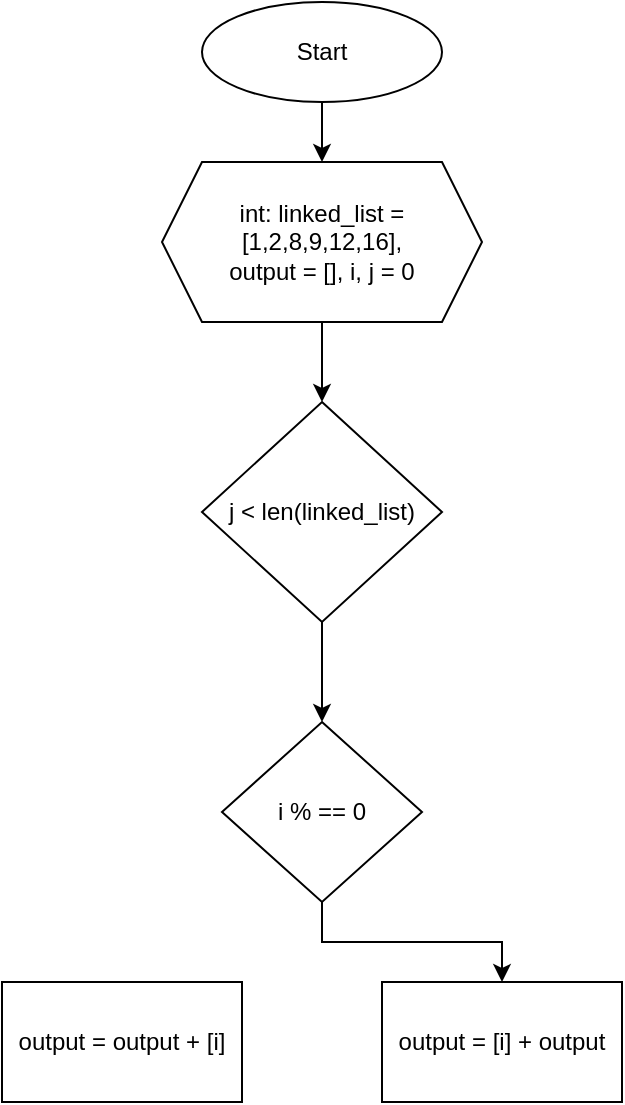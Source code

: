 <mxfile version="24.8.4">
  <diagram name="Page-1" id="Mwur-vPen7jD0gMWht9a">
    <mxGraphModel dx="1120" dy="506" grid="1" gridSize="10" guides="1" tooltips="1" connect="1" arrows="1" fold="1" page="1" pageScale="1" pageWidth="850" pageHeight="1100" math="0" shadow="0">
      <root>
        <mxCell id="0" />
        <mxCell id="1" parent="0" />
        <mxCell id="Q2bTffW69Mqj-ef85BlH-3" value="" style="edgeStyle=orthogonalEdgeStyle;rounded=0;orthogonalLoop=1;jettySize=auto;html=1;" edge="1" parent="1" source="Q2bTffW69Mqj-ef85BlH-1" target="Q2bTffW69Mqj-ef85BlH-2">
          <mxGeometry relative="1" as="geometry" />
        </mxCell>
        <mxCell id="Q2bTffW69Mqj-ef85BlH-1" value="Start" style="ellipse;whiteSpace=wrap;html=1;" vertex="1" parent="1">
          <mxGeometry x="170" y="50" width="120" height="50" as="geometry" />
        </mxCell>
        <mxCell id="Q2bTffW69Mqj-ef85BlH-10" value="" style="edgeStyle=orthogonalEdgeStyle;rounded=0;orthogonalLoop=1;jettySize=auto;html=1;" edge="1" parent="1" source="Q2bTffW69Mqj-ef85BlH-2" target="Q2bTffW69Mqj-ef85BlH-4">
          <mxGeometry relative="1" as="geometry" />
        </mxCell>
        <mxCell id="Q2bTffW69Mqj-ef85BlH-2" value="int: linked_list = [1,2,8,9,12,16],&lt;div&gt;output = [], i, j = 0&lt;/div&gt;" style="shape=hexagon;perimeter=hexagonPerimeter2;whiteSpace=wrap;html=1;fixedSize=1;" vertex="1" parent="1">
          <mxGeometry x="150" y="130" width="160" height="80" as="geometry" />
        </mxCell>
        <mxCell id="Q2bTffW69Mqj-ef85BlH-11" value="" style="edgeStyle=orthogonalEdgeStyle;rounded=0;orthogonalLoop=1;jettySize=auto;html=1;" edge="1" parent="1" source="Q2bTffW69Mqj-ef85BlH-4" target="Q2bTffW69Mqj-ef85BlH-7">
          <mxGeometry relative="1" as="geometry" />
        </mxCell>
        <mxCell id="Q2bTffW69Mqj-ef85BlH-4" value="j &amp;lt; len(linked_list)" style="rhombus;whiteSpace=wrap;html=1;" vertex="1" parent="1">
          <mxGeometry x="170" y="250" width="120" height="110" as="geometry" />
        </mxCell>
        <mxCell id="Q2bTffW69Mqj-ef85BlH-12" value="" style="edgeStyle=orthogonalEdgeStyle;rounded=0;orthogonalLoop=1;jettySize=auto;html=1;" edge="1" parent="1" source="Q2bTffW69Mqj-ef85BlH-7" target="Q2bTffW69Mqj-ef85BlH-8">
          <mxGeometry relative="1" as="geometry" />
        </mxCell>
        <mxCell id="Q2bTffW69Mqj-ef85BlH-7" value="i % == 0" style="rhombus;whiteSpace=wrap;html=1;" vertex="1" parent="1">
          <mxGeometry x="180" y="410" width="100" height="90" as="geometry" />
        </mxCell>
        <mxCell id="Q2bTffW69Mqj-ef85BlH-8" value="output = [i] + output" style="rounded=0;whiteSpace=wrap;html=1;" vertex="1" parent="1">
          <mxGeometry x="260" y="540" width="120" height="60" as="geometry" />
        </mxCell>
        <mxCell id="Q2bTffW69Mqj-ef85BlH-9" value="output = output + [i]" style="rounded=0;whiteSpace=wrap;html=1;" vertex="1" parent="1">
          <mxGeometry x="70" y="540" width="120" height="60" as="geometry" />
        </mxCell>
      </root>
    </mxGraphModel>
  </diagram>
</mxfile>
